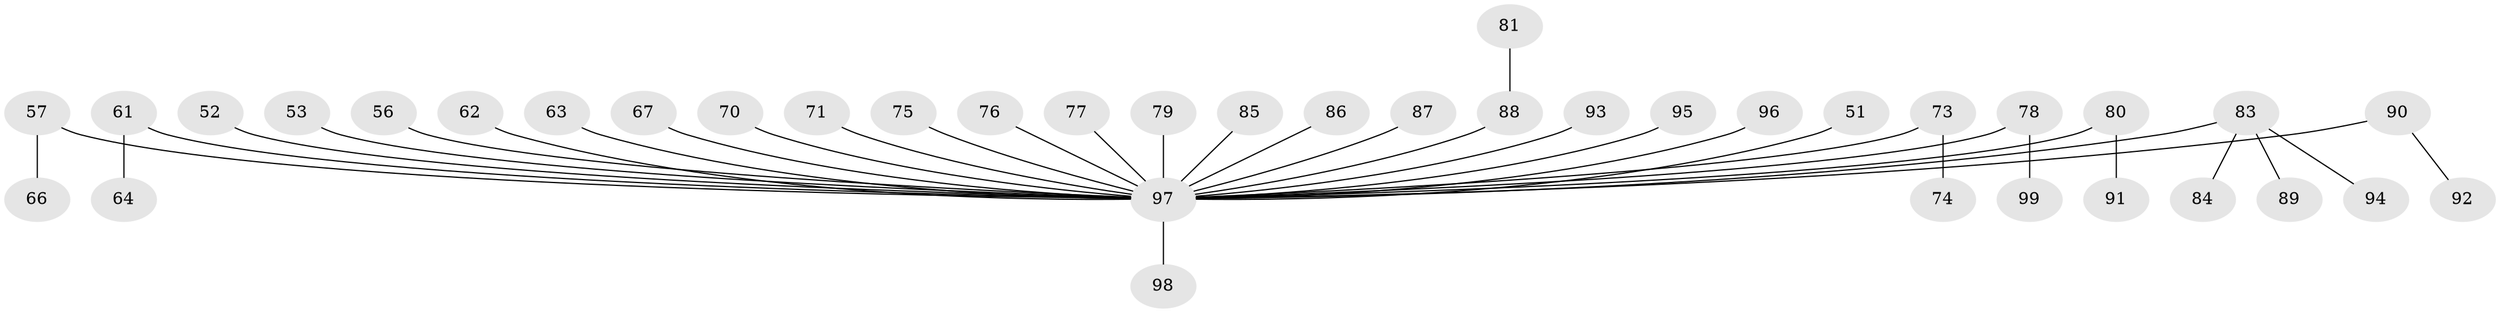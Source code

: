 // original degree distribution, {5: 0.050505050505050504, 6: 0.020202020202020204, 4: 0.050505050505050504, 3: 0.12121212121212122, 2: 0.2828282828282828, 1: 0.47474747474747475}
// Generated by graph-tools (version 1.1) at 2025/55/03/04/25 21:55:40]
// undirected, 39 vertices, 38 edges
graph export_dot {
graph [start="1"]
  node [color=gray90,style=filled];
  51;
  52;
  53;
  56;
  57 [super="+17"];
  61;
  62;
  63;
  64;
  66;
  67;
  70;
  71;
  73 [super="+58"];
  74;
  75;
  76;
  77;
  78;
  79;
  80;
  81;
  83 [super="+82"];
  84;
  85;
  86;
  87;
  88 [super="+72"];
  89;
  90;
  91;
  92;
  93;
  94;
  95;
  96;
  97 [super="+6+1+10+18+14+32+34+15+54+59+24+49+44+50+69+65"];
  98;
  99;
  51 -- 97;
  52 -- 97;
  53 -- 97;
  56 -- 97;
  57 -- 66;
  57 -- 97;
  61 -- 64;
  61 -- 97;
  62 -- 97;
  63 -- 97;
  67 -- 97;
  70 -- 97;
  71 -- 97;
  73 -- 74;
  73 -- 97;
  75 -- 97;
  76 -- 97;
  77 -- 97;
  78 -- 99;
  78 -- 97;
  79 -- 97;
  80 -- 91;
  80 -- 97;
  81 -- 88;
  83 -- 84;
  83 -- 89;
  83 -- 94;
  83 -- 97;
  85 -- 97;
  86 -- 97;
  87 -- 97;
  88 -- 97;
  90 -- 92;
  90 -- 97;
  93 -- 97;
  95 -- 97;
  96 -- 97;
  97 -- 98;
}
